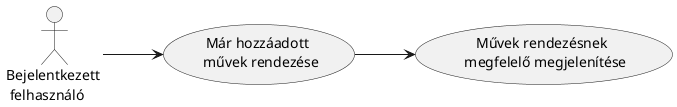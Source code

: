 @startuml
left to right direction

actor :Bejelentkezett \n felhasználó: as LoggedInUser

usecase "Már hozzáadott \n művek rendezése" as FilterMedia
usecase "Művek rendezésnek \n megfelelő megjelenítése" as DisplayFilteredMedia

LoggedInUser --> FilterMedia
FilterMedia --> DisplayFilteredMedia
@enduml
